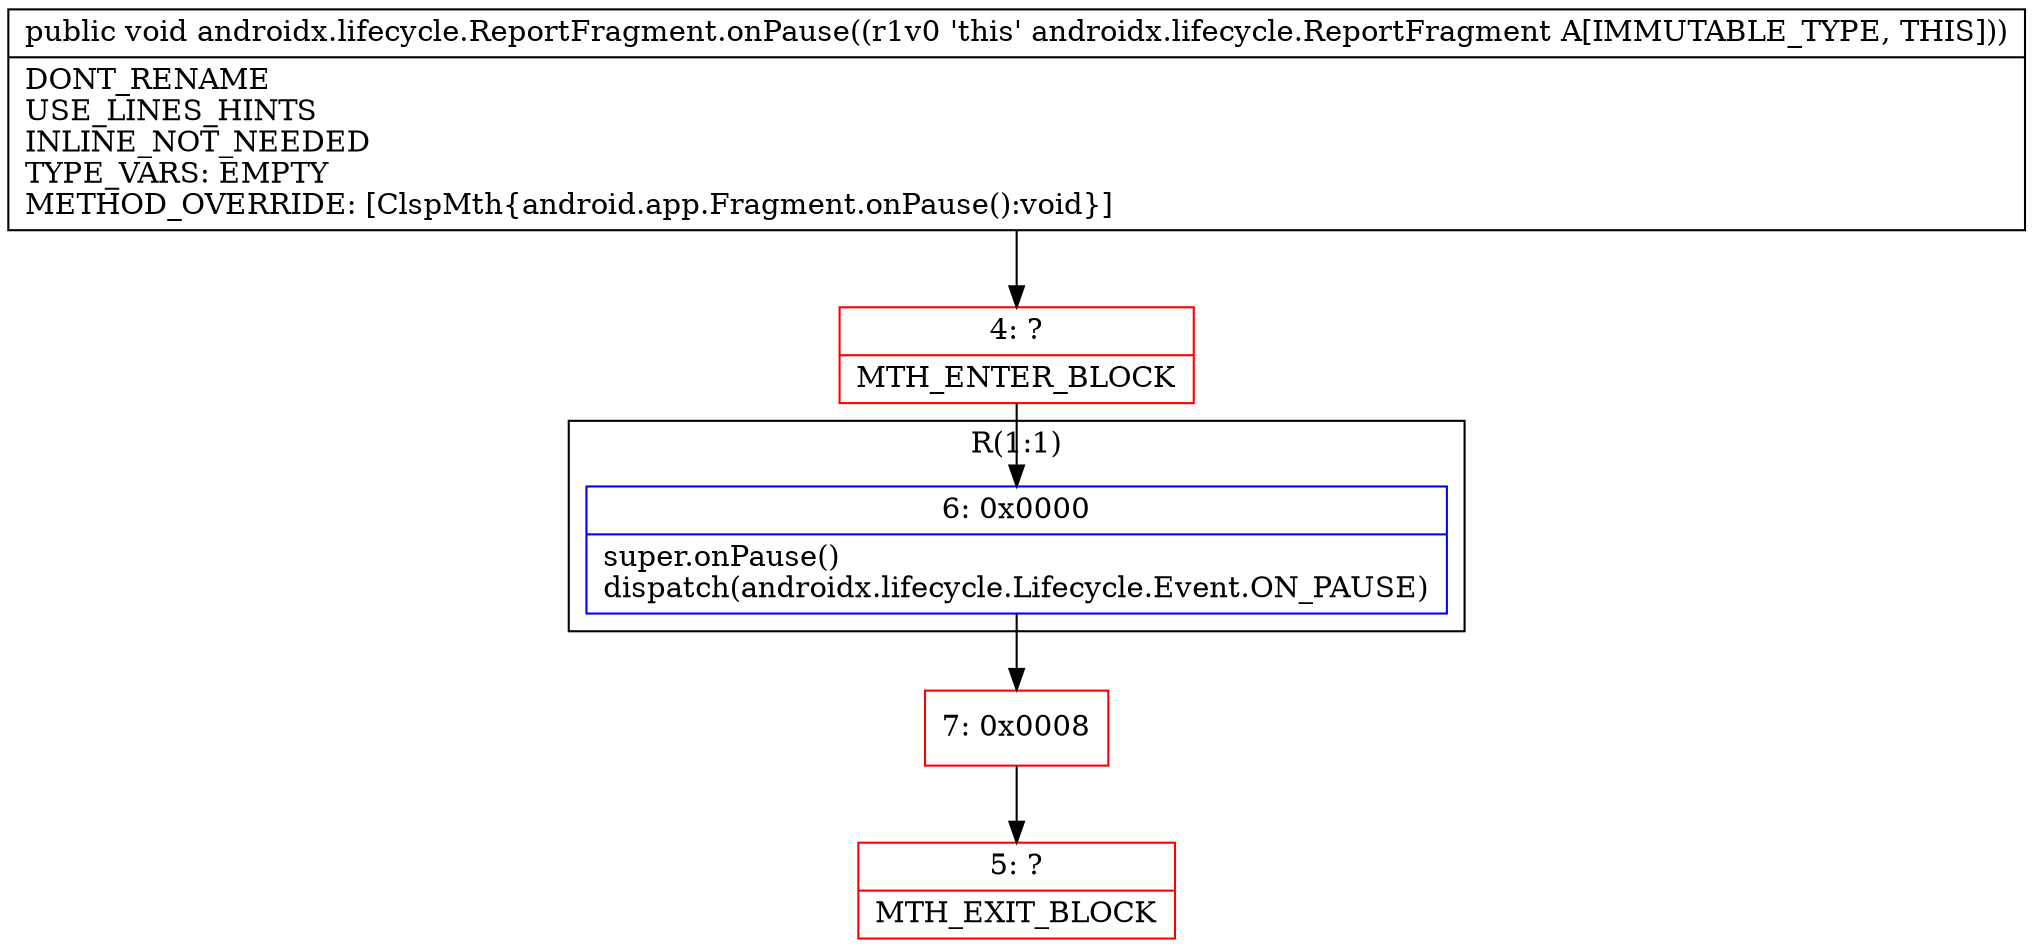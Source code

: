 digraph "CFG forandroidx.lifecycle.ReportFragment.onPause()V" {
subgraph cluster_Region_2006098979 {
label = "R(1:1)";
node [shape=record,color=blue];
Node_6 [shape=record,label="{6\:\ 0x0000|super.onPause()\ldispatch(androidx.lifecycle.Lifecycle.Event.ON_PAUSE)\l}"];
}
Node_4 [shape=record,color=red,label="{4\:\ ?|MTH_ENTER_BLOCK\l}"];
Node_7 [shape=record,color=red,label="{7\:\ 0x0008}"];
Node_5 [shape=record,color=red,label="{5\:\ ?|MTH_EXIT_BLOCK\l}"];
MethodNode[shape=record,label="{public void androidx.lifecycle.ReportFragment.onPause((r1v0 'this' androidx.lifecycle.ReportFragment A[IMMUTABLE_TYPE, THIS]))  | DONT_RENAME\lUSE_LINES_HINTS\lINLINE_NOT_NEEDED\lTYPE_VARS: EMPTY\lMETHOD_OVERRIDE: [ClspMth\{android.app.Fragment.onPause():void\}]\l}"];
MethodNode -> Node_4;Node_6 -> Node_7;
Node_4 -> Node_6;
Node_7 -> Node_5;
}

